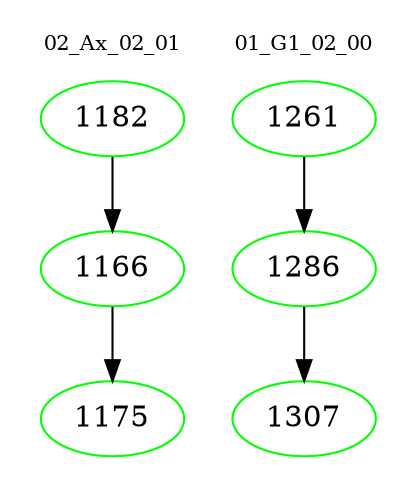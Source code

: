 digraph{
subgraph cluster_0 {
color = white
label = "02_Ax_02_01";
fontsize=10;
T0_1182 [label="1182", color="green"]
T0_1182 -> T0_1166 [color="black"]
T0_1166 [label="1166", color="green"]
T0_1166 -> T0_1175 [color="black"]
T0_1175 [label="1175", color="green"]
}
subgraph cluster_1 {
color = white
label = "01_G1_02_00";
fontsize=10;
T1_1261 [label="1261", color="green"]
T1_1261 -> T1_1286 [color="black"]
T1_1286 [label="1286", color="green"]
T1_1286 -> T1_1307 [color="black"]
T1_1307 [label="1307", color="green"]
}
}
